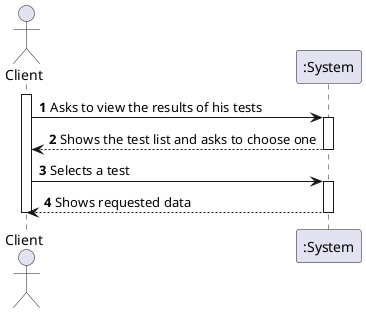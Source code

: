 @startuml
autonumber
actor "Client" as OE

activate OE
OE -> ":System" : Asks to view the results of his tests
activate ":System"
":System" --> OE : Shows the test list and asks to choose one
deactivate ":System"

OE -> ":System" : Selects a test
activate ":System"
":System" --> OE : Shows requested data
deactivate ":System"

deactivate OE

@enduml